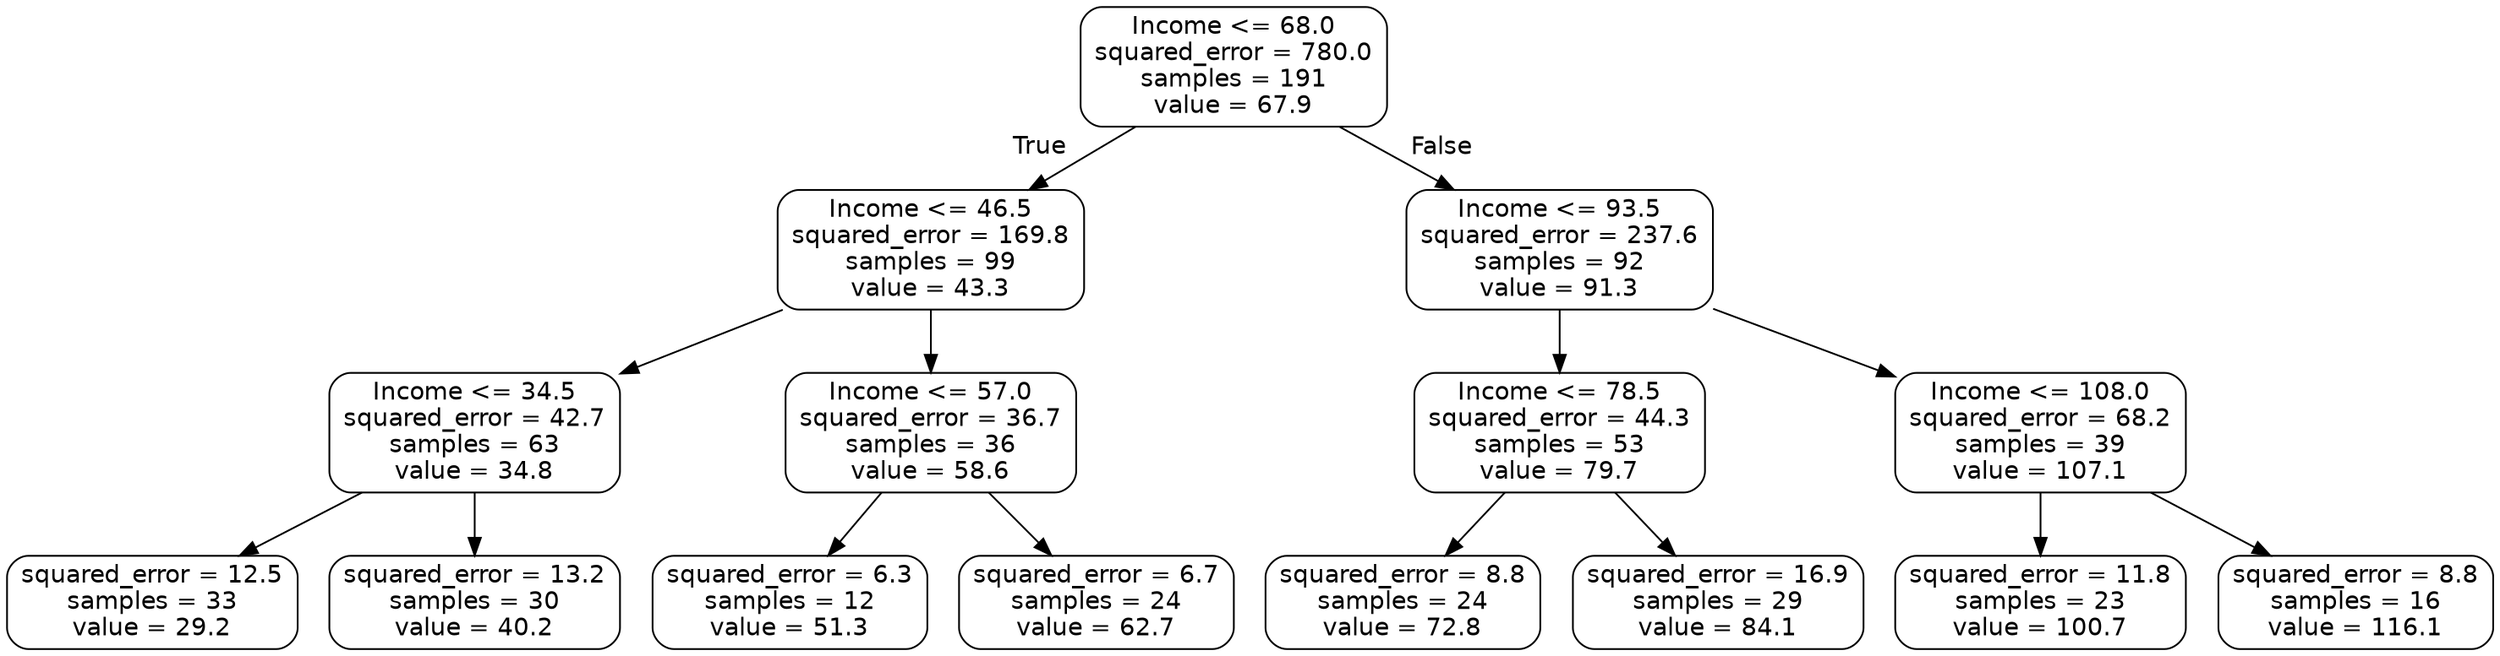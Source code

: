 digraph Tree {
node [shape=box, style="rounded", color="black", fontname="helvetica"] ;
edge [fontname="helvetica"] ;
0 [label="Income <= 68.0\nsquared_error = 780.0\nsamples = 191\nvalue = 67.9"] ;
1 [label="Income <= 46.5\nsquared_error = 169.8\nsamples = 99\nvalue = 43.3"] ;
0 -> 1 [labeldistance=2.5, labelangle=45, headlabel="True"] ;
2 [label="Income <= 34.5\nsquared_error = 42.7\nsamples = 63\nvalue = 34.8"] ;
1 -> 2 ;
3 [label="squared_error = 12.5\nsamples = 33\nvalue = 29.2"] ;
2 -> 3 ;
4 [label="squared_error = 13.2\nsamples = 30\nvalue = 40.2"] ;
2 -> 4 ;
5 [label="Income <= 57.0\nsquared_error = 36.7\nsamples = 36\nvalue = 58.6"] ;
1 -> 5 ;
6 [label="squared_error = 6.3\nsamples = 12\nvalue = 51.3"] ;
5 -> 6 ;
7 [label="squared_error = 6.7\nsamples = 24\nvalue = 62.7"] ;
5 -> 7 ;
8 [label="Income <= 93.5\nsquared_error = 237.6\nsamples = 92\nvalue = 91.3"] ;
0 -> 8 [labeldistance=2.5, labelangle=-45, headlabel="False"] ;
9 [label="Income <= 78.5\nsquared_error = 44.3\nsamples = 53\nvalue = 79.7"] ;
8 -> 9 ;
10 [label="squared_error = 8.8\nsamples = 24\nvalue = 72.8"] ;
9 -> 10 ;
11 [label="squared_error = 16.9\nsamples = 29\nvalue = 84.1"] ;
9 -> 11 ;
12 [label="Income <= 108.0\nsquared_error = 68.2\nsamples = 39\nvalue = 107.1"] ;
8 -> 12 ;
13 [label="squared_error = 11.8\nsamples = 23\nvalue = 100.7"] ;
12 -> 13 ;
14 [label="squared_error = 8.8\nsamples = 16\nvalue = 116.1"] ;
12 -> 14 ;
}